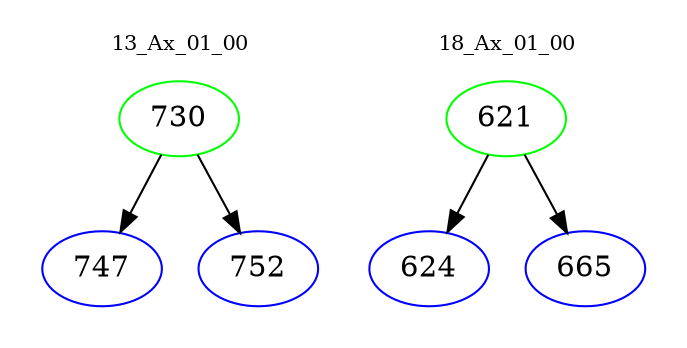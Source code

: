 digraph{
subgraph cluster_0 {
color = white
label = "13_Ax_01_00";
fontsize=10;
T0_730 [label="730", color="green"]
T0_730 -> T0_747 [color="black"]
T0_747 [label="747", color="blue"]
T0_730 -> T0_752 [color="black"]
T0_752 [label="752", color="blue"]
}
subgraph cluster_1 {
color = white
label = "18_Ax_01_00";
fontsize=10;
T1_621 [label="621", color="green"]
T1_621 -> T1_624 [color="black"]
T1_624 [label="624", color="blue"]
T1_621 -> T1_665 [color="black"]
T1_665 [label="665", color="blue"]
}
}
